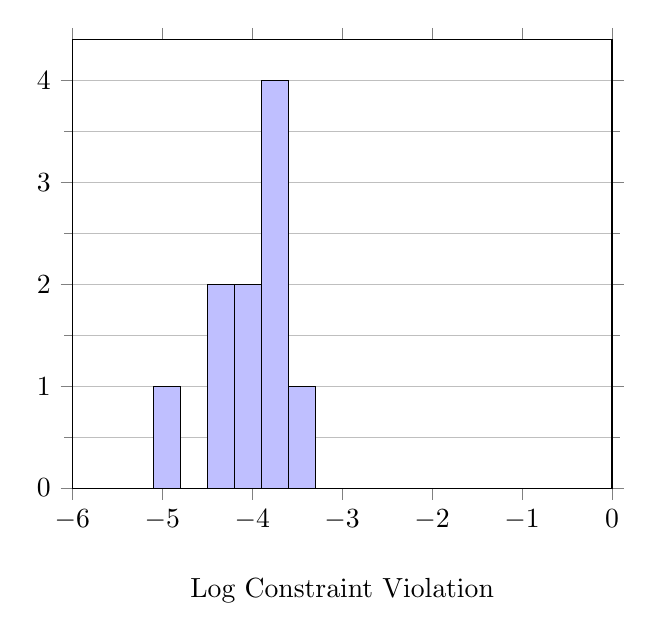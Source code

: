 \begin{tikzpicture}
\begin{axis}[grid=both, minor y tick num=1, yminorgrids=true, tick align=outside, x label style={at={(axis description cs:0.5,-0.18)},anchor=north}, y label style={at={(axis description cs:-0.18,0.5)},rotate=0,anchor=south}, xlabel={Log Constraint Violation}, xmajorgrids={false}, xmin={-6.0}, xmax={0.0}, ymin={0.0}]
    \addplot[ybar interval, mark=none, fill=blue!25]
        table[row sep={\\}]
        {
            \\
            -6.0  0.0  \\
            -5.7  0.0  \\
            -5.4  0.0  \\
            -5.1  1.0  \\
            -4.8  0.0  \\
            -4.5  2.0  \\
            -4.2  2.0  \\
            -3.9  4.0  \\
            -3.6  1.0  \\
            -3.3  0.0  \\
            -3.0  0.0  \\
            -2.7  0.0  \\
            -2.4  0.0  \\
            -2.1  0.0  \\
            -1.8  0.0  \\
            -1.5  0.0  \\
            -1.2  0.0  \\
            -0.9  0.0  \\
            -0.6  0.0  \\
            -0.3  0.0  \\
            0.0  0.0  \\
        }
        ;
\end{axis}
\end{tikzpicture}
